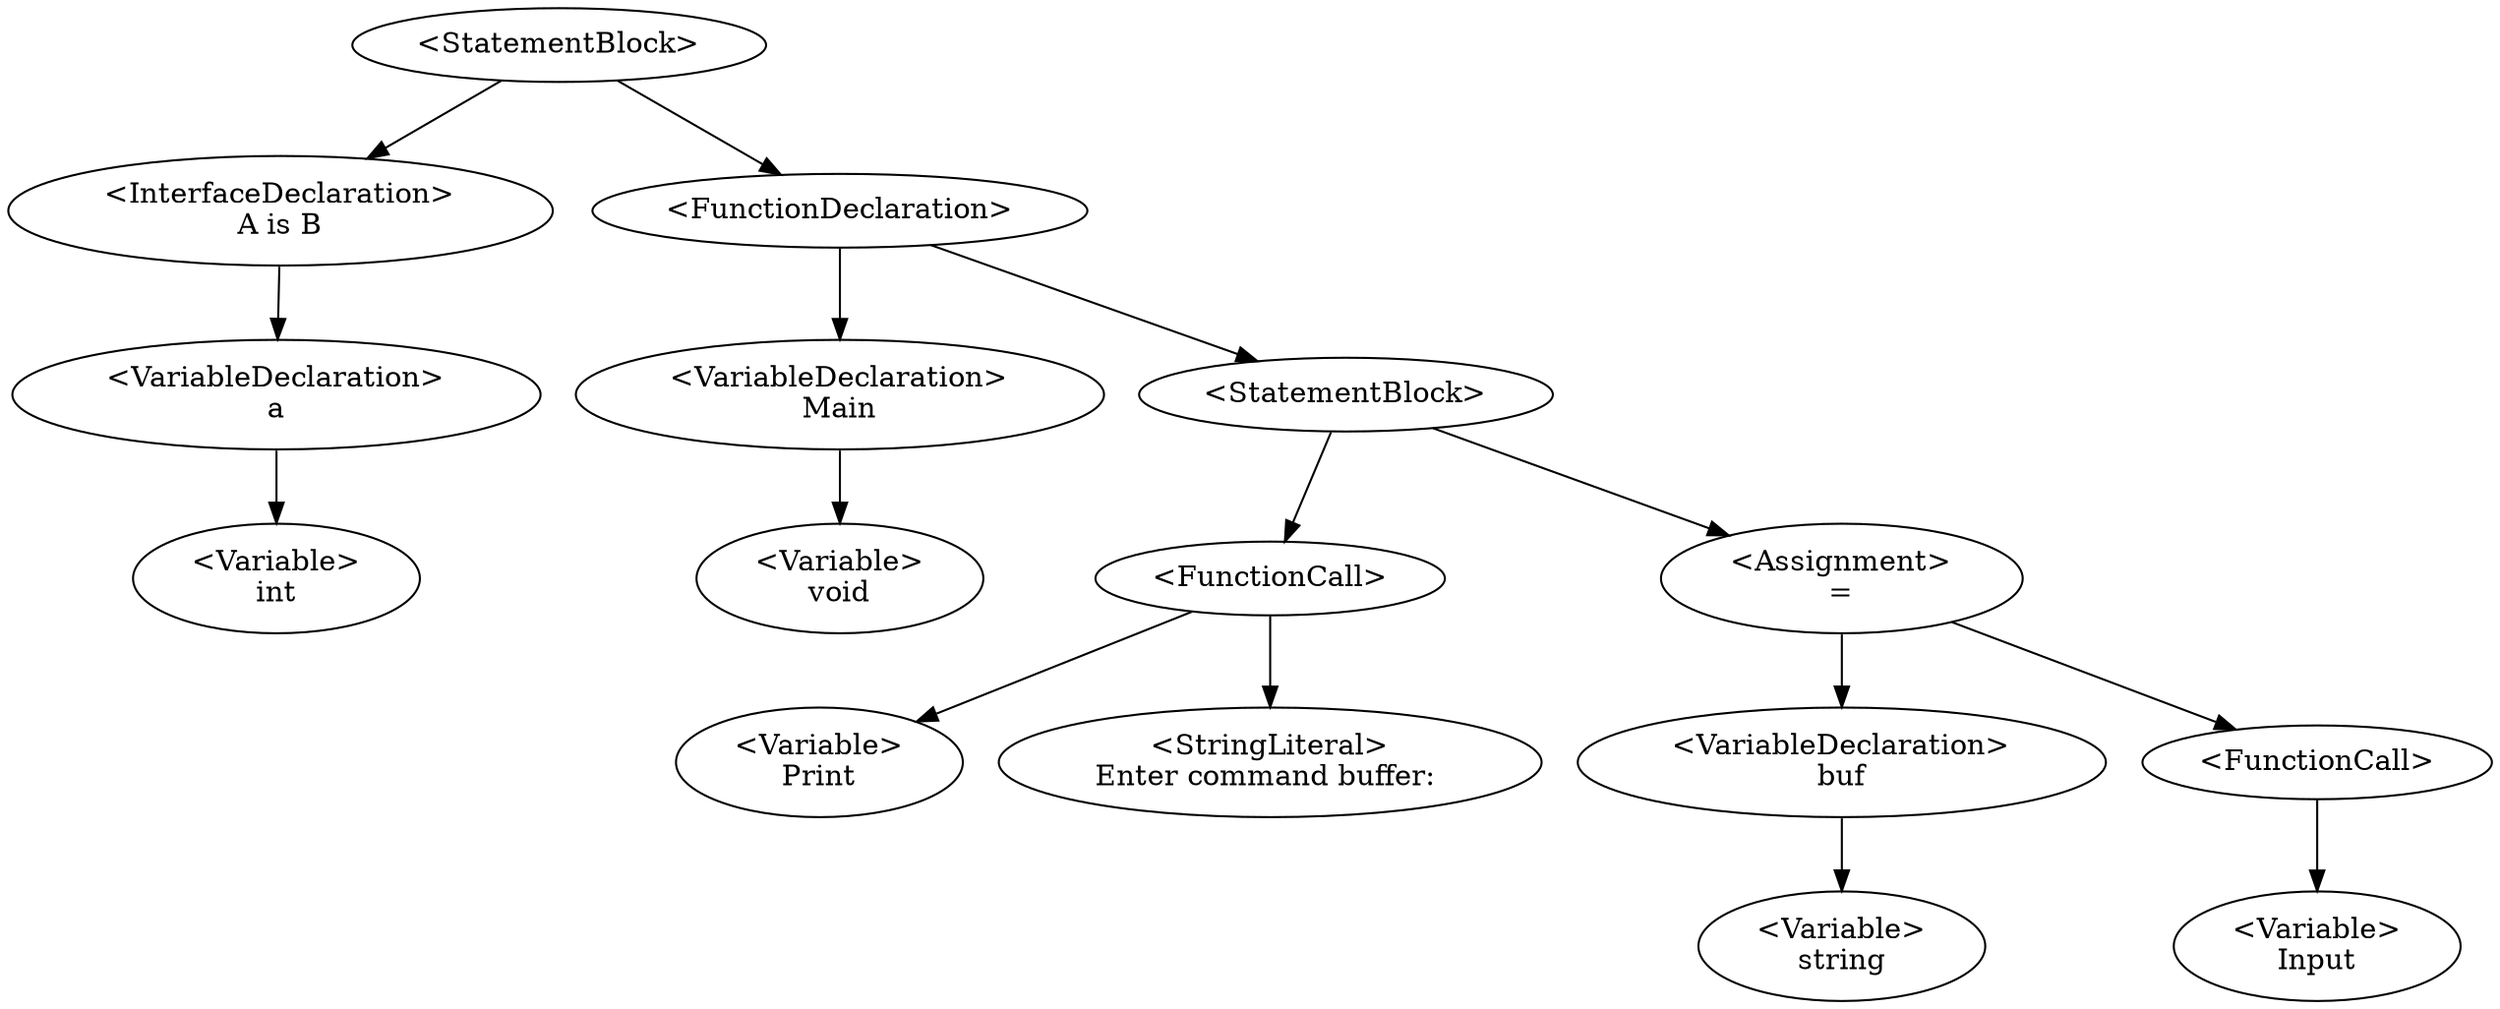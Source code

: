 digraph G {
0 [label="<StatementBlock>"];0->1;0->6;
1 [label="<InterfaceDeclaration>\nA is B"];1->3;
3 [label="<VariableDeclaration>\na"];3->2;
2 [label="<Variable>\nint"];
6 [label="<FunctionDeclaration>\n"];6->5;6->7;
5 [label="<VariableDeclaration>\nMain"];5->4;
4 [label="<Variable>\nvoid"];
7 [label="<StatementBlock>"];7->9;7->13;
9 [label="<FunctionCall>\n"];9->8;9->10;
8 [label="<Variable>\nPrint"];
10 [label="<StringLiteral>\nEnter command buffer: "];
13 [label="<Assignment>\n="];13->12;13->15;
12 [label="<VariableDeclaration>\nbuf"];12->11;
11 [label="<Variable>\nstring"];
15 [label="<FunctionCall>\n"];15->14;
14 [label="<Variable>\nInput"];
}